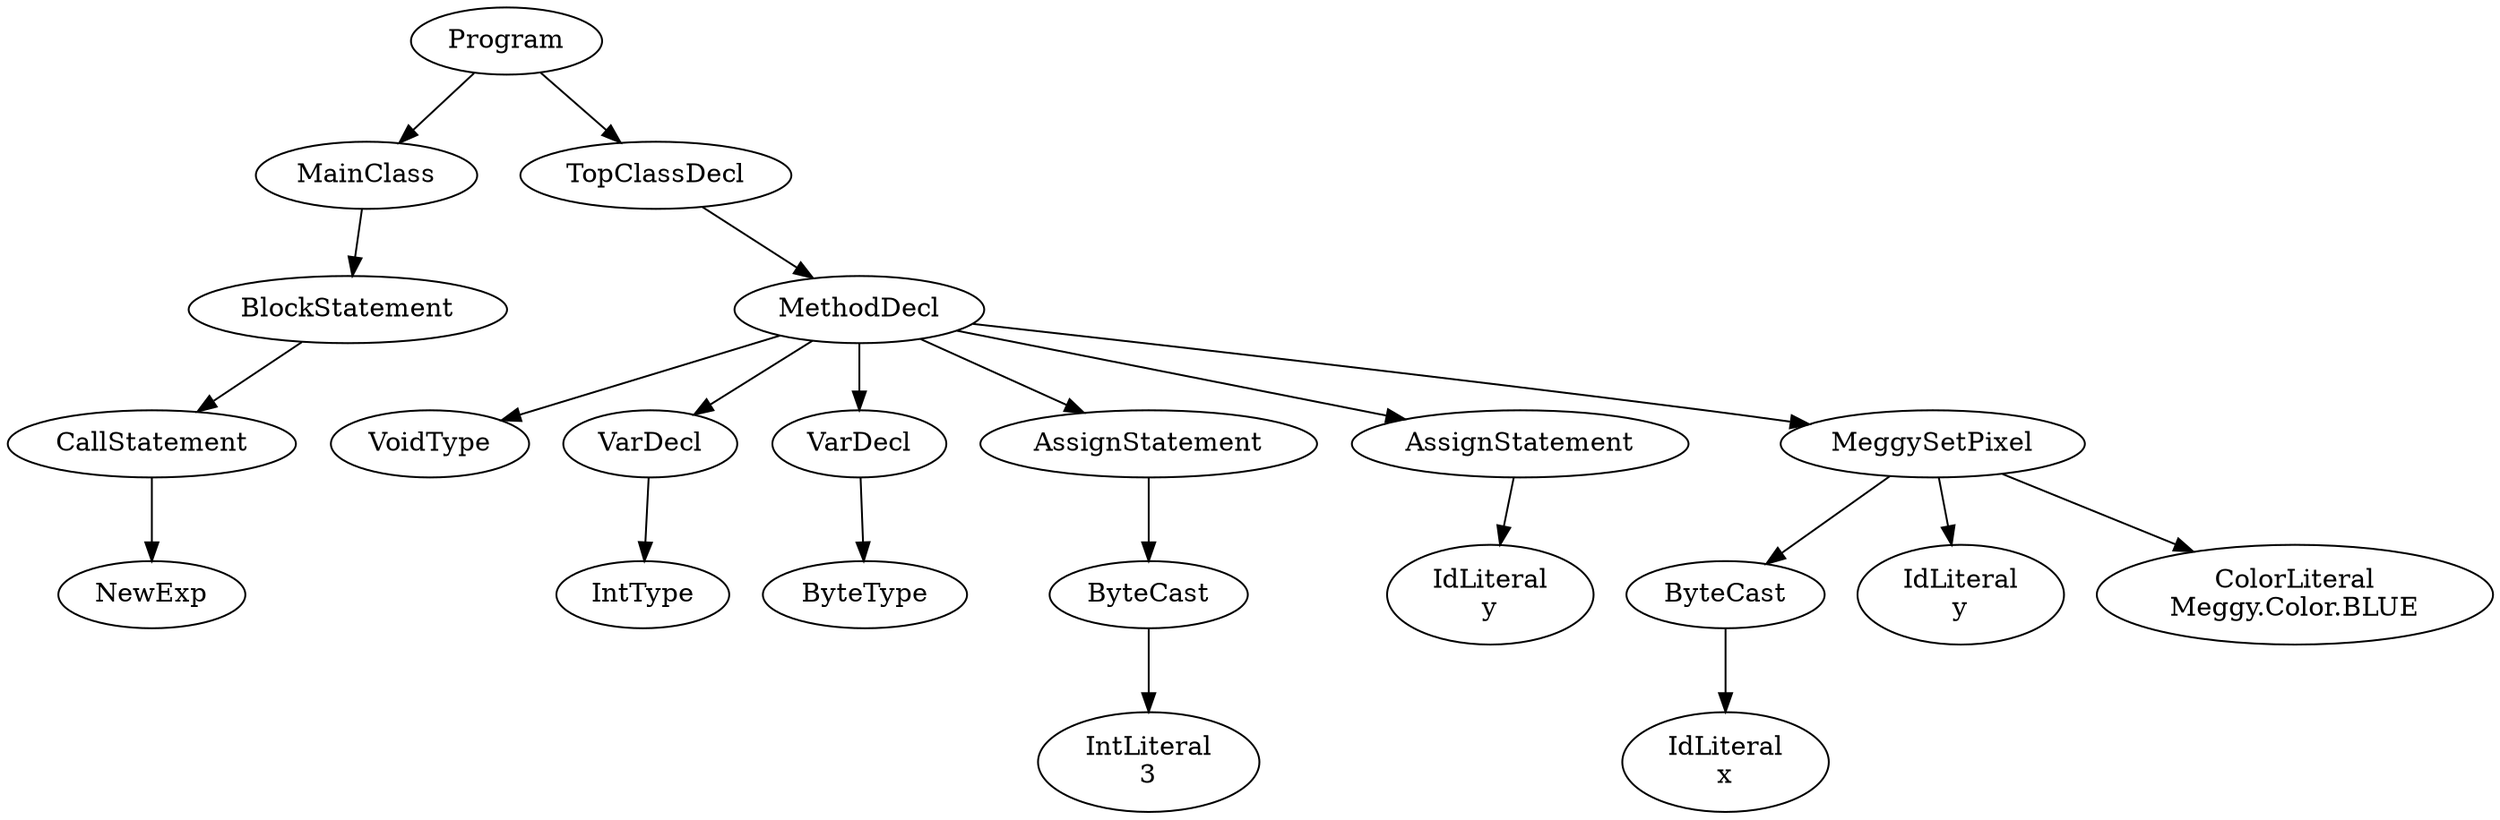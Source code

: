 digraph ASTGraph {
0 [ label="Program" ];
1 [ label="MainClass" ];
0 -> 1
2 [ label="BlockStatement" ];
1 -> 2
3 [ label="CallStatement" ];
2 -> 3
4 [ label="NewExp" ];
3 -> 4
5 [ label="TopClassDecl" ];
0 -> 5
6 [ label="MethodDecl" ];
5 -> 6
7 [ label="VoidType" ];
6 -> 7
8 [ label="VarDecl" ];
6 -> 8
9 [ label="IntType" ];
8 -> 9
10 [ label="VarDecl" ];
6 -> 10
11 [ label="ByteType" ];
10 -> 11
12 [ label="AssignStatement" ];
6 -> 12
13 [ label="ByteCast" ];
12 -> 13
14 [ label="IntLiteral\n3" ];
13 -> 14
15 [ label="AssignStatement" ];
6 -> 15
16 [ label="IdLiteral\ny" ];
15 -> 16
17 [ label="MeggySetPixel" ];
6 -> 17
18 [ label="ByteCast" ];
17 -> 18
19 [ label="IdLiteral\nx" ];
18 -> 19
20 [ label="IdLiteral\ny" ];
17 -> 20
21 [ label="ColorLiteral\nMeggy.Color.BLUE" ];
17 -> 21
}
